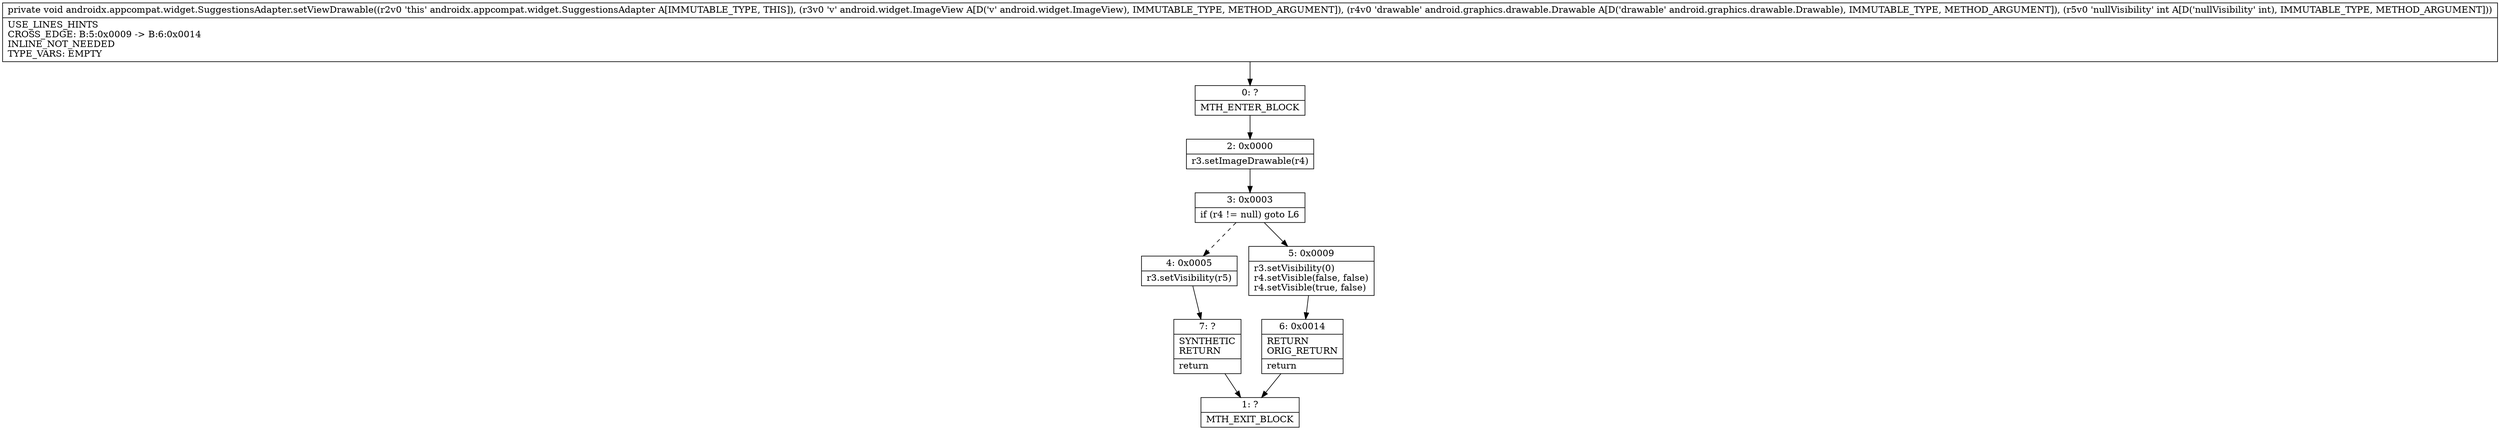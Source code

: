 digraph "CFG forandroidx.appcompat.widget.SuggestionsAdapter.setViewDrawable(Landroid\/widget\/ImageView;Landroid\/graphics\/drawable\/Drawable;I)V" {
Node_0 [shape=record,label="{0\:\ ?|MTH_ENTER_BLOCK\l}"];
Node_2 [shape=record,label="{2\:\ 0x0000|r3.setImageDrawable(r4)\l}"];
Node_3 [shape=record,label="{3\:\ 0x0003|if (r4 != null) goto L6\l}"];
Node_4 [shape=record,label="{4\:\ 0x0005|r3.setVisibility(r5)\l}"];
Node_7 [shape=record,label="{7\:\ ?|SYNTHETIC\lRETURN\l|return\l}"];
Node_1 [shape=record,label="{1\:\ ?|MTH_EXIT_BLOCK\l}"];
Node_5 [shape=record,label="{5\:\ 0x0009|r3.setVisibility(0)\lr4.setVisible(false, false)\lr4.setVisible(true, false)\l}"];
Node_6 [shape=record,label="{6\:\ 0x0014|RETURN\lORIG_RETURN\l|return\l}"];
MethodNode[shape=record,label="{private void androidx.appcompat.widget.SuggestionsAdapter.setViewDrawable((r2v0 'this' androidx.appcompat.widget.SuggestionsAdapter A[IMMUTABLE_TYPE, THIS]), (r3v0 'v' android.widget.ImageView A[D('v' android.widget.ImageView), IMMUTABLE_TYPE, METHOD_ARGUMENT]), (r4v0 'drawable' android.graphics.drawable.Drawable A[D('drawable' android.graphics.drawable.Drawable), IMMUTABLE_TYPE, METHOD_ARGUMENT]), (r5v0 'nullVisibility' int A[D('nullVisibility' int), IMMUTABLE_TYPE, METHOD_ARGUMENT]))  | USE_LINES_HINTS\lCROSS_EDGE: B:5:0x0009 \-\> B:6:0x0014\lINLINE_NOT_NEEDED\lTYPE_VARS: EMPTY\l}"];
MethodNode -> Node_0;Node_0 -> Node_2;
Node_2 -> Node_3;
Node_3 -> Node_4[style=dashed];
Node_3 -> Node_5;
Node_4 -> Node_7;
Node_7 -> Node_1;
Node_5 -> Node_6;
Node_6 -> Node_1;
}

